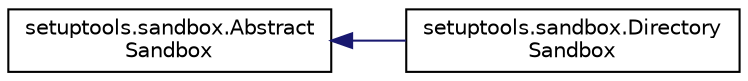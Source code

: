 digraph "Graphical Class Hierarchy"
{
 // LATEX_PDF_SIZE
  edge [fontname="Helvetica",fontsize="10",labelfontname="Helvetica",labelfontsize="10"];
  node [fontname="Helvetica",fontsize="10",shape=record];
  rankdir="LR";
  Node0 [label="setuptools.sandbox.Abstract\lSandbox",height=0.2,width=0.4,color="black", fillcolor="white", style="filled",URL="$classsetuptools_1_1sandbox_1_1AbstractSandbox.html",tooltip=" "];
  Node0 -> Node1 [dir="back",color="midnightblue",fontsize="10",style="solid",fontname="Helvetica"];
  Node1 [label="setuptools.sandbox.Directory\lSandbox",height=0.2,width=0.4,color="black", fillcolor="white", style="filled",URL="$classsetuptools_1_1sandbox_1_1DirectorySandbox.html",tooltip=" "];
}
